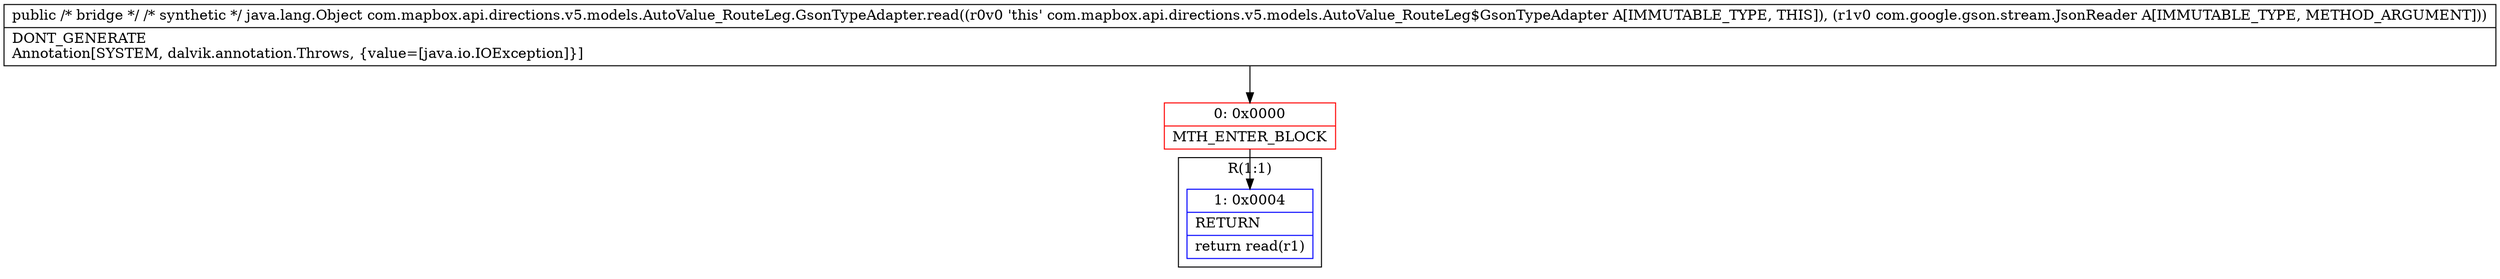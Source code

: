 digraph "CFG forcom.mapbox.api.directions.v5.models.AutoValue_RouteLeg.GsonTypeAdapter.read(Lcom\/google\/gson\/stream\/JsonReader;)Ljava\/lang\/Object;" {
subgraph cluster_Region_1745875129 {
label = "R(1:1)";
node [shape=record,color=blue];
Node_1 [shape=record,label="{1\:\ 0x0004|RETURN\l|return read(r1)\l}"];
}
Node_0 [shape=record,color=red,label="{0\:\ 0x0000|MTH_ENTER_BLOCK\l}"];
MethodNode[shape=record,label="{public \/* bridge *\/ \/* synthetic *\/ java.lang.Object com.mapbox.api.directions.v5.models.AutoValue_RouteLeg.GsonTypeAdapter.read((r0v0 'this' com.mapbox.api.directions.v5.models.AutoValue_RouteLeg$GsonTypeAdapter A[IMMUTABLE_TYPE, THIS]), (r1v0 com.google.gson.stream.JsonReader A[IMMUTABLE_TYPE, METHOD_ARGUMENT]))  | DONT_GENERATE\lAnnotation[SYSTEM, dalvik.annotation.Throws, \{value=[java.io.IOException]\}]\l}"];
MethodNode -> Node_0;
Node_0 -> Node_1;
}

